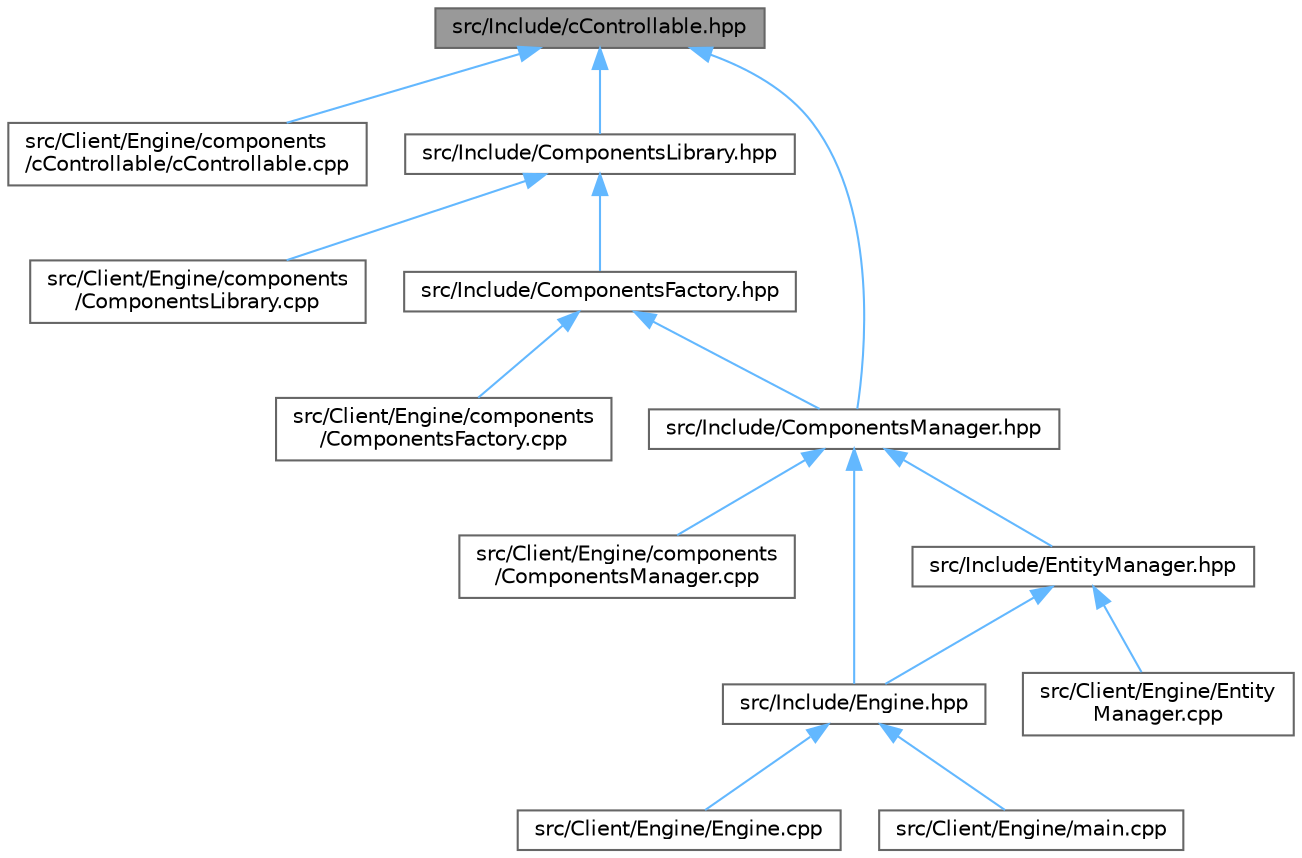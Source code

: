 digraph "src/Include/cControllable.hpp"
{
 // LATEX_PDF_SIZE
  bgcolor="transparent";
  edge [fontname=Helvetica,fontsize=10,labelfontname=Helvetica,labelfontsize=10];
  node [fontname=Helvetica,fontsize=10,shape=box,height=0.2,width=0.4];
  Node1 [label="src/Include/cControllable.hpp",height=0.2,width=0.4,color="gray40", fillcolor="grey60", style="filled", fontcolor="black",tooltip=" "];
  Node1 -> Node2 [dir="back",color="steelblue1",style="solid"];
  Node2 [label="src/Client/Engine/components\l/cControllable/cControllable.cpp",height=0.2,width=0.4,color="grey40", fillcolor="white", style="filled",URL="$c_controllable_8cpp.html",tooltip=" "];
  Node1 -> Node3 [dir="back",color="steelblue1",style="solid"];
  Node3 [label="src/Include/ComponentsLibrary.hpp",height=0.2,width=0.4,color="grey40", fillcolor="white", style="filled",URL="$_components_library_8hpp.html",tooltip=" "];
  Node3 -> Node4 [dir="back",color="steelblue1",style="solid"];
  Node4 [label="src/Client/Engine/components\l/ComponentsLibrary.cpp",height=0.2,width=0.4,color="grey40", fillcolor="white", style="filled",URL="$_components_library_8cpp.html",tooltip=" "];
  Node3 -> Node5 [dir="back",color="steelblue1",style="solid"];
  Node5 [label="src/Include/ComponentsFactory.hpp",height=0.2,width=0.4,color="grey40", fillcolor="white", style="filled",URL="$_components_factory_8hpp.html",tooltip=" "];
  Node5 -> Node6 [dir="back",color="steelblue1",style="solid"];
  Node6 [label="src/Client/Engine/components\l/ComponentsFactory.cpp",height=0.2,width=0.4,color="grey40", fillcolor="white", style="filled",URL="$_components_factory_8cpp.html",tooltip=" "];
  Node5 -> Node7 [dir="back",color="steelblue1",style="solid"];
  Node7 [label="src/Include/ComponentsManager.hpp",height=0.2,width=0.4,color="grey40", fillcolor="white", style="filled",URL="$_components_manager_8hpp.html",tooltip=" "];
  Node7 -> Node8 [dir="back",color="steelblue1",style="solid"];
  Node8 [label="src/Client/Engine/components\l/ComponentsManager.cpp",height=0.2,width=0.4,color="grey40", fillcolor="white", style="filled",URL="$_components_manager_8cpp.html",tooltip=" "];
  Node7 -> Node9 [dir="back",color="steelblue1",style="solid"];
  Node9 [label="src/Include/Engine.hpp",height=0.2,width=0.4,color="grey40", fillcolor="white", style="filled",URL="$_engine_8hpp.html",tooltip=" "];
  Node9 -> Node10 [dir="back",color="steelblue1",style="solid"];
  Node10 [label="src/Client/Engine/Engine.cpp",height=0.2,width=0.4,color="grey40", fillcolor="white", style="filled",URL="$_engine_8cpp.html",tooltip=" "];
  Node9 -> Node11 [dir="back",color="steelblue1",style="solid"];
  Node11 [label="src/Client/Engine/main.cpp",height=0.2,width=0.4,color="grey40", fillcolor="white", style="filled",URL="$_client_2_engine_2main_8cpp.html",tooltip=" "];
  Node7 -> Node12 [dir="back",color="steelblue1",style="solid"];
  Node12 [label="src/Include/EntityManager.hpp",height=0.2,width=0.4,color="grey40", fillcolor="white", style="filled",URL="$_entity_manager_8hpp.html",tooltip=" "];
  Node12 -> Node13 [dir="back",color="steelblue1",style="solid"];
  Node13 [label="src/Client/Engine/Entity\lManager.cpp",height=0.2,width=0.4,color="grey40", fillcolor="white", style="filled",URL="$_entity_manager_8cpp.html",tooltip=" "];
  Node12 -> Node9 [dir="back",color="steelblue1",style="solid"];
  Node1 -> Node7 [dir="back",color="steelblue1",style="solid"];
}
